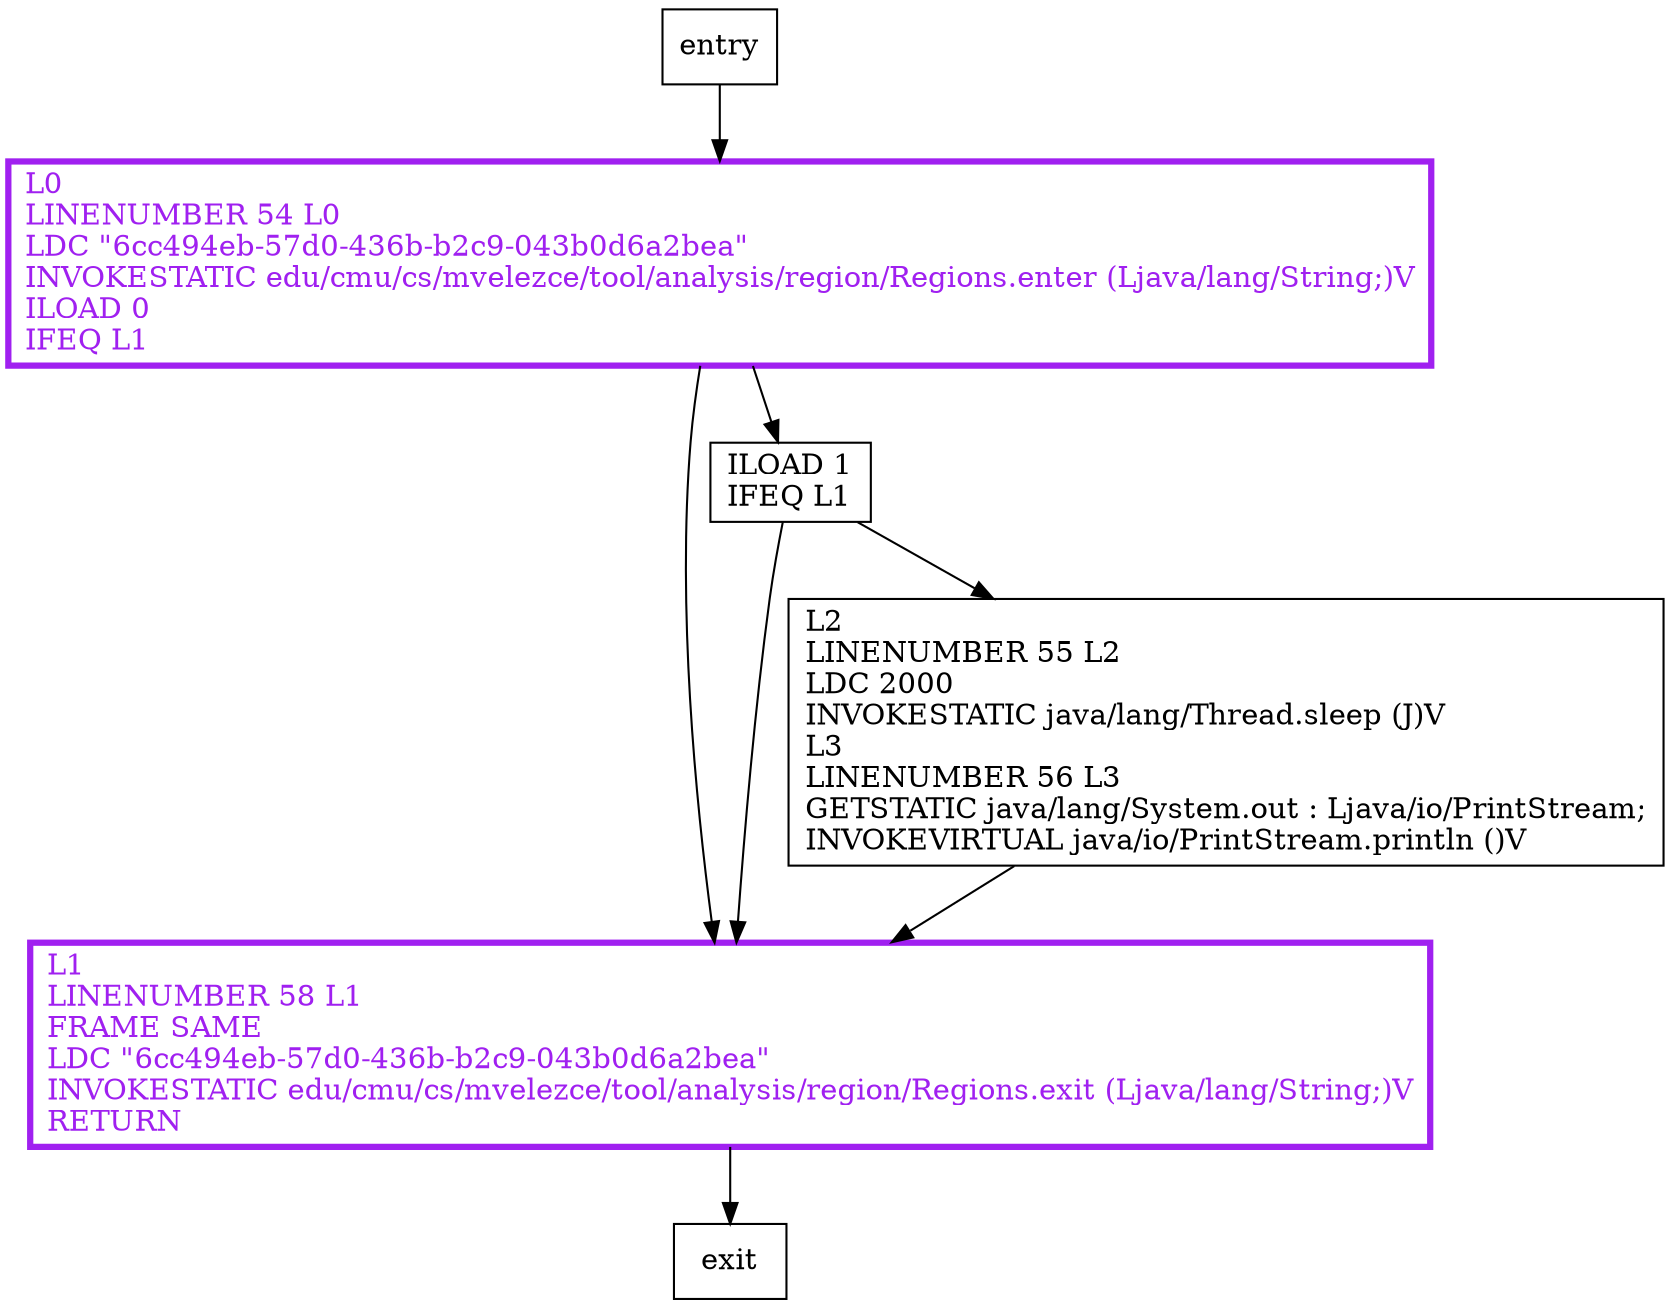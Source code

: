 digraph moo {
node [shape=record];
1817667900 [label="L0\lLINENUMBER 54 L0\lLDC \"6cc494eb-57d0-436b-b2c9-043b0d6a2bea\"\lINVOKESTATIC edu/cmu/cs/mvelezce/tool/analysis/region/Regions.enter (Ljava/lang/String;)V\lILOAD 0\lIFEQ L1\l"];
1106678410 [label="L1\lLINENUMBER 58 L1\lFRAME SAME\lLDC \"6cc494eb-57d0-436b-b2c9-043b0d6a2bea\"\lINVOKESTATIC edu/cmu/cs/mvelezce/tool/analysis/region/Regions.exit (Ljava/lang/String;)V\lRETURN\l"];
375406776 [label="L2\lLINENUMBER 55 L2\lLDC 2000\lINVOKESTATIC java/lang/Thread.sleep (J)V\lL3\lLINENUMBER 56 L3\lGETSTATIC java/lang/System.out : Ljava/io/PrintStream;\lINVOKEVIRTUAL java/io/PrintStream.println ()V\l"];
1333963557 [label="ILOAD 1\lIFEQ L1\l"];
entry;
exit;
1817667900 -> 1106678410;
1817667900 -> 1333963557;
entry -> 1817667900;
1106678410 -> exit;
375406776 -> 1106678410;
1333963557 -> 1106678410;
1333963557 -> 375406776;
1817667900[fontcolor="purple", penwidth=3, color="purple"];
1106678410[fontcolor="purple", penwidth=3, color="purple"];
}
